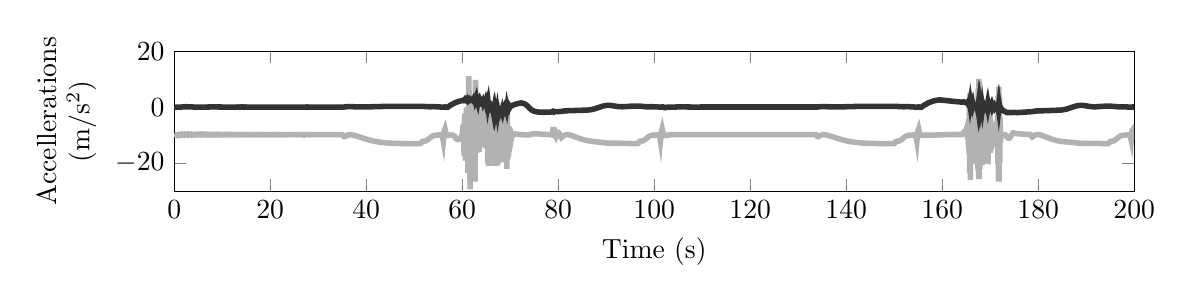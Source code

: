% This file was created by matlab2tikz.
%
%The latest updates can be retrieved from
%  http://www.mathworks.com/matlabcentral/fileexchange/22022-matlab2tikz-matlab2tikz
%where you can also make suggestions and rate matlab2tikz.
%

\definecolor{mycolor5}{rgb}{0.2,0.2,0.2}%
\definecolor{mycolor6}{rgb}{0.7,0.7,0.7}%


\begin{tikzpicture}

\begin{axis}[%
width=4.8in,
height=0.70in,
at={(0in,0in)},
scale only axis,
xmin=0,
xmax=200,
ymin=-30,
ymax=20,
ylabel={Accellerations  \\ (m/s$^2$)},
xlabel={Time  (s)},
ylabel style={align=center},
axis background/.style={fill=white}
]
\addplot [color=mycolor6,solid,line width=2.0pt,forget plot]
  table[row sep=crcr]{%
0	-9.775\\
0.128	-9.822\\
0.31	-9.865\\
0.499	-9.879\\
0.532	-9.876\\
0.733	-10.148\\
0.92	-10.061\\
1.112	-9.682\\
1.3	-9.721\\
1.475	-9.895\\
1.669	-9.576\\
1.869	-9.724\\
2.063	-9.91\\
2.262	-9.624\\
2.46	-9.845\\
2.657	-9.901\\
2.856	-9.647\\
3.056	-9.917\\
3.253	-9.841\\
3.45	-9.662\\
3.65	-9.944\\
3.85	-9.761\\
4.044	-9.694\\
4.24	-9.94\\
4.438	-9.706\\
4.638	-9.739\\
4.837	-9.919\\
5.038	-9.658\\
5.236	-9.8\\
5.435	-9.882\\
5.635	-9.647\\
5.834	-9.863\\
6.03	-9.84\\
6.225	-9.664\\
6.422	-9.901\\
6.619	-9.803\\
6.819	-9.697\\
7.019	-9.93\\
7.218	-9.752\\
7.419	-9.754\\
7.616	-9.932\\
7.817	-9.716\\
8.016	-9.809\\
8.216	-9.906\\
8.417	-9.697\\
8.616	-9.861\\
8.81	-9.869\\
9.009	-9.695\\
9.207	-9.888\\
9.407	-9.817\\
9.606	-9.713\\
9.806	-9.909\\
10	-9.77\\
10.197	-9.741\\
10.396	-9.908\\
10.597	-9.731\\
10.798	-9.789\\
10.996	-9.889\\
11.194	-9.708\\
11.392	-9.827\\
11.591	-9.863\\
11.791	-9.704\\
11.99	-9.867\\
12.191	-9.82\\
12.385	-9.721\\
12.586	-9.889\\
12.781	-9.789\\
12.981	-9.749\\
13.181	-9.895\\
13.379	-9.756\\
13.578	-9.785\\
13.775	-9.889\\
13.977	-9.734\\
14.175	-9.822\\
14.377	-9.862\\
14.575	-9.727\\
14.775	-9.853\\
14.969	-9.835\\
15.125	-9.73\\
15.327	-9.847\\
15.527	-9.834\\
15.726	-9.734\\
15.926	-9.87\\
16.125	-9.8\\
16.327	-9.754\\
16.526	-9.879\\
16.725	-9.765\\
16.922	-9.78\\
17.122	-9.874\\
17.323	-9.746\\
17.523	-9.815\\
17.721	-9.855\\
17.916	-9.74\\
18.112	-9.838\\
18.31	-9.835\\
18.51	-9.743\\
18.703	-9.853\\
18.9	-9.81\\
19.1	-9.755\\
19.3	-9.865\\
19.5	-9.785\\
19.7	-9.777\\
19.9	-9.866\\
20.1	-9.763\\
20.3	-9.802\\
20.494	-9.855\\
20.688	-9.754\\
20.888	-9.822\\
21.088	-9.84\\
21.289	-9.75\\
21.489	-9.847\\
21.685	-9.817\\
21.884	-9.759\\
22.087	-9.857\\
22.281	-9.795\\
22.482	-9.775\\
22.675	-9.858\\
22.878	-9.776\\
23.075	-9.797\\
23.274	-9.85\\
23.469	-9.764\\
23.666	-9.812\\
23.862	-9.84\\
24.063	-9.761\\
24.263	-9.83\\
24.463	-9.822\\
24.663	-9.763\\
24.863	-9.845\\
25.063	-9.801\\
25.263	-9.776\\
25.463	-9.851\\
25.658	-9.786\\
25.85	-9.787\\
26.05	-9.848\\
26.247	-9.776\\
26.449	-9.808\\
26.647	-9.737\\
26.846	-9.756\\
27.04	-9.969\\
27.237	-9.855\\
27.436	-9.738\\
27.634	-9.826\\
27.834	-9.808\\
28.032	-9.766\\
28.231	-9.834\\
28.431	-9.791\\
28.629	-9.785\\
28.829	-9.842\\
29.026	-9.782\\
29.225	-9.801\\
29.426	-9.835\\
29.626	-9.775\\
29.825	-9.816\\
30.027	-9.824\\
30.221	-9.775\\
30.419	-9.828\\
30.617	-9.812\\
30.816	-9.779\\
31.017	-9.835\\
31.213	-9.798\\
31.412	-9.787\\
31.614	-9.835\\
31.812	-9.785\\
32.01	-9.8\\
32.202	-9.832\\
32.404	-9.782\\
32.603	-9.81\\
32.803	-9.825\\
33	-9.779\\
33.194	-9.819\\
33.394	-9.816\\
33.595	-9.779\\
33.795	-9.828\\
33.995	-9.799\\
34.191	-9.784\\
34.391	-9.829\\
34.588	-9.791\\
34.788	-9.786\\
34.984	-9.815\\
35.179	-9.994\\
35.378	-10.502\\
35.578	-10.529\\
35.771	-10.237\\
35.959	-10.092\\
36.153	-9.928\\
36.368	-9.928\\
36.569	-9.88\\
36.77	-9.827\\
36.969	-9.848\\
37.169	-9.947\\
37.369	-9.995\\
37.569	-10.078\\
37.77	-10.206\\
37.968	-10.273\\
38.166	-10.388\\
38.367	-10.518\\
38.566	-10.598\\
38.766	-10.729\\
38.959	-10.841\\
39.16	-10.935\\
39.36	-11.062\\
39.559	-11.169\\
39.756	-11.267\\
39.957	-11.385\\
40.156	-11.482\\
40.357	-11.577\\
40.557	-11.684\\
40.756	-11.769\\
40.956	-11.859\\
41.156	-11.949\\
41.357	-12.024\\
41.557	-12.107\\
41.756	-12.177\\
41.957	-12.246\\
42.157	-12.309\\
42.352	-12.368\\
42.55	-12.42\\
42.743	-12.475\\
42.941	-12.52\\
43.134	-12.566\\
43.331	-12.607\\
43.533	-12.645\\
43.728	-12.678\\
43.925	-12.712\\
44.121	-12.74\\
44.319	-12.767\\
44.519	-12.789\\
44.72	-12.814\\
44.919	-12.833\\
45.121	-12.853\\
45.32	-12.869\\
45.518	-12.885\\
45.719	-12.9\\
45.919	-12.912\\
46.116	-12.924\\
46.31	-12.935\\
46.509	-12.947\\
46.703	-12.954\\
46.9	-12.963\\
47.1	-12.971\\
47.3	-12.977\\
47.5	-12.985\\
47.7	-12.989\\
47.9	-12.998\\
48.099	-13.0\\
48.294	-13.006\\
48.493	-13.009\\
48.692	-13.015\\
48.885	-13.015\\
49.084	-13.022\\
49.282	-13.025\\
49.481	-13.026\\
49.68	-13.029\\
49.879	-13.032\\
50.078	-13.031\\
50.277	-13.034\\
50.47	-13.036\\
50.669	-13.038\\
50.866	-13.04\\
51.065	-13.041\\
51.266	-13.041\\
51.467	-12.822\\
51.665	-12.29\\
51.863	-12.145\\
52.063	-12.165\\
52.262	-12.096\\
52.463	-11.962\\
52.663	-11.788\\
52.863	-11.564\\
53.063	-11.288\\
53.273	-10.979\\
53.473	-10.699\\
53.673	-10.465\\
53.872	-10.284\\
54.069	-10.153\\
54.268	-10.065\\
54.466	-10.011\\
54.663	-9.977\\
54.862	-9.955\\
55.063	-9.942\\
55.262	-9.931\\
55.46	-9.921\\
55.66	-9.915\\
55.859	-10.036\\
56.06	-12.019\\
56.245	-8.558\\
56.413	-7.802\\
56.612	-9.442\\
56.782	-10.108\\
56.953	-10.03\\
57.16	-9.939\\
57.344	-9.99\\
57.532	-9.984\\
57.753	-9.944\\
57.953	-9.939\\
58.154	-10.142\\
58.354	-10.324\\
58.553	-10.762\\
58.753	-11.224\\
58.953	-11.489\\
59.154	-11.585\\
59.353	-11.51\\
59.554	-11.158\\
59.754	-10.688\\
59.953	-10.085\\
60.081	-9.1\\
60.191	-6.004\\
60.3	-10.293\\
60.395	-17.292\\
60.494	-3.036\\
60.595	-2.924\\
60.685	-19.083\\
60.785	-6.996\\
60.881	-0.083\\
60.985	-5.956\\
61.087	-8.067\\
61.178	-23.446\\
61.267	-11.868\\
61.36	11.049\\
61.457	1.067\\
61.556	-17.446\\
61.652	-29.344\\
61.751	-20.166\\
61.864	-12.181\\
61.991	-17.876\\
62.112	-20.071\\
62.216	-5.713\\
62.313	4.503\\
62.404	-20.264\\
62.496	-5.914\\
62.592	-2.949\\
62.679	-26.591\\
62.767	9.77\\
62.858	-6.881\\
62.941	-15.078\\
63.016	-3.984\\
63.093	-8.416\\
63.169	-16.213\\
63.243	2.758\\
63.319	-16.028\\
63.394	-8.811\\
63.469	-2.794\\
63.547	-15.958\\
63.624	-6.252\\
63.7	-3.561\\
63.779	-14.295\\
63.857	-2.375\\
63.94	-7.163\\
64.024	-10.441\\
64.109	-8.132\\
64.194	-3.188\\
64.276	-13.979\\
64.356	-0.616\\
64.437	-14.073\\
64.514	-5.361\\
64.589	-9.858\\
64.663	-9.126\\
64.736	-6.036\\
64.807	-11.826\\
64.881	-4.415\\
64.952	-14.725\\
65.024	-6.217\\
65.096	-9.585\\
65.167	-13.821\\
65.234	-1.669\\
65.302	-19.951\\
65.37	0.572\\
65.437	-21.002\\
65.504	-2.844\\
65.575	-15.854\\
65.647	-9.688\\
65.718	-8.38\\
65.789	-16.02\\
65.863	-5.509\\
65.942	-15.421\\
66.02	-8.77\\
66.101	-10.832\\
66.182	-9.159\\
66.258	-13.876\\
66.333	-3.953\\
66.403	-18.343\\
66.474	-0.798\\
66.545	-20.591\\
66.614	0.789\\
66.685	-20.943\\
66.753	-0.085\\
66.821	-18.124\\
66.89	-2.885\\
66.958	-15.149\\
67.03	-6.784\\
67.1	-9.42\\
67.171	-14.908\\
67.238	-1.208\\
67.306	-20.868\\
67.374	1.713\\
67.442	-20.283\\
67.513	-2.672\\
67.584	-12.246\\
67.655	-11.772\\
67.727	-4.668\\
67.801	-15.743\\
67.878	-6.273\\
67.954	-10.425\\
68.034	-11.355\\
68.118	-9.87\\
68.199	-5.951\\
68.277	-16.886\\
68.352	-0.762\\
68.428	-19.737\\
68.504	-0.788\\
68.58	-16.828\\
68.655	-5.456\\
68.728	-12.317\\
68.802	-10.572\\
68.875	-6.656\\
68.949	-14.98\\
69.024	-5.998\\
69.098	-9.54\\
69.17	-16.029\\
69.241	-0.208\\
69.311	-22.005\\
69.382	-0.131\\
69.452	-17.293\\
69.524	-10.295\\
69.596	-6.78\\
69.67	-17.508\\
69.745	-6.89\\
69.819	-11.898\\
69.895	-14.497\\
69.975	-7.618\\
70.051	-12.963\\
70.138	-12.218\\
70.229	-10.428\\
70.325	-10.154\\
70.431	-10.23\\
70.545	-10.003\\
70.669	-9.913\\
70.808	-9.538\\
70.957	-9.474\\
71.115	-9.563\\
71.277	-9.605\\
71.445	-9.629\\
71.612	-9.701\\
71.772	-9.71\\
71.933	-9.693\\
72.093	-9.743\\
72.252	-9.773\\
72.41	-9.786\\
72.562	-9.841\\
72.714	-9.868\\
72.872	-9.866\\
73.027	-9.883\\
73.178	-9.893\\
73.333	-9.873\\
73.49	-9.857\\
73.648	-9.854\\
73.802	-9.879\\
73.955	-9.86\\
74.107	-9.802\\
74.262	-9.72\\
74.417	-9.639\\
74.573	-9.575\\
74.727	-9.535\\
74.88	-9.505\\
75.04	-9.495\\
75.195	-9.491\\
75.35	-9.495\\
75.502	-9.506\\
75.657	-9.526\\
75.818	-9.541\\
75.977	-9.562\\
76.136	-9.586\\
76.295	-9.608\\
76.458	-9.63\\
76.621	-9.649\\
76.789	-9.669\\
76.95	-9.686\\
77.12	-9.702\\
77.287	-9.717\\
77.456	-9.729\\
77.628	-9.74\\
77.798	-9.75\\
77.968	-9.761\\
78.14	-9.767\\
78.312	-9.772\\
78.493	-9.782\\
78.67	-9.785\\
78.835	-9.787\\
78.943	-7.14\\
79.106	-9.845\\
79.296	-9.766\\
79.49	-10.406\\
79.678	-9.384\\
79.878	-9.998\\
80.079	-10.157\\
80.28	-9.614\\
80.48	-10.108\\
80.679	-10.812\\
80.874	-10.534\\
81.053	-10.295\\
81.231	-10.104\\
81.409	-9.964\\
81.603	-9.883\\
81.804	-9.801\\
82.004	-9.798\\
82.203	-9.842\\
82.417	-9.953\\
82.619	-10.029\\
82.819	-10.135\\
83.016	-10.268\\
83.216	-10.373\\
83.416	-10.515\\
83.615	-10.646\\
83.813	-10.758\\
84.01	-10.9\\
84.209	-11.023\\
84.41	-11.134\\
84.61	-11.266\\
84.81	-11.365\\
85.011	-11.479\\
85.209	-11.581\\
85.41	-11.668\\
85.609	-11.761\\
85.81	-11.836\\
86.01	-11.912\\
86.209	-11.975\\
86.407	-12.025\\
86.607	-12.081\\
86.806	-12.125\\
87	-12.169\\
87.2	-12.21\\
87.394	-12.253\\
87.595	-12.297\\
87.793	-12.338\\
87.988	-12.378\\
88.187	-12.414\\
88.384	-12.452\\
88.585	-12.499\\
88.784	-12.534\\
88.984	-12.577\\
89.179	-12.614\\
89.379	-12.654\\
89.579	-12.687\\
89.779	-12.726\\
89.979	-12.756\\
90.179	-12.789\\
90.379	-12.811\\
90.578	-12.833\\
90.778	-12.855\\
90.972	-12.865\\
91.169	-12.876\\
91.37	-12.875\\
91.569	-12.88\\
91.771	-12.876\\
91.965	-12.872\\
92.163	-12.87\\
92.359	-12.867\\
92.559	-12.87\\
92.76	-12.865\\
92.96	-12.873\\
93.159	-12.873\\
93.353	-12.882\\
93.554	-12.889\\
93.753	-12.902\\
93.953	-12.906\\
94.154	-12.922\\
94.354	-12.929\\
94.547	-12.943\\
94.747	-12.95\\
94.947	-12.965\\
95.148	-12.969\\
95.348	-12.981\\
95.544	-12.989\\
95.74	-12.995\\
95.938	-12.998\\
96.14	-13.002\\
96.337	-13.005\\
96.539	-13.003\\
96.738	-12.779\\
96.937	-12.249\\
97.138	-12.109\\
97.338	-12.121\\
97.538	-12.052\\
97.739	-11.915\\
97.939	-11.744\\
98.139	-11.519\\
98.34	-11.247\\
98.537	-10.96\\
98.735	-10.684\\
98.935	-10.451\\
99.135	-10.273\\
99.331	-10.147\\
99.521	-10.057\\
99.718	-10.002\\
99.919	-9.972\\
100.114	-9.953\\
100.31	-9.94\\
100.509	-9.926\\
100.708	-9.921\\
100.9	-9.915\\
101.1	-9.946\\
101.298	-12.115\\
101.483	-8.931\\
101.656	-7.763\\
101.853	-9.321\\
102.024	-10.102\\
102.195	-10.024\\
102.403	-10.071\\
102.591	-10.113\\
102.782	-10.023\\
103.004	-9.931\\
103.21	-9.875\\
103.41	-9.844\\
103.609	-9.838\\
103.803	-9.832\\
104	-9.835\\
104.195	-9.824\\
104.393	-9.821\\
104.588	-9.827\\
104.784	-9.825\\
104.981	-9.825\\
105.182	-9.824\\
105.381	-9.822\\
105.582	-9.819\\
105.776	-9.827\\
105.975	-9.816\\
106.17	-9.817\\
106.367	-9.817\\
106.566	-9.813\\
106.766	-9.813\\
106.966	-9.812\\
107.166	-9.807\\
107.363	-9.808\\
107.563	-9.807\\
107.762	-9.805\\
107.964	-9.808\\
108.162	-9.805\\
108.363	-9.802\\
108.556	-9.807\\
108.756	-9.803\\
108.954	-9.806\\
109.154	-9.806\\
109.353	-9.802\\
109.553	-9.809\\
109.753	-9.805\\
109.95	-9.804\\
110.15	-9.811\\
110.35	-9.806\\
110.55	-9.811\\
110.745	-9.813\\
110.945	-9.806\\
111.144	-9.807\\
111.344	-9.813\\
111.539	-9.81\\
111.735	-9.81\\
111.935	-9.808\\
112.135	-9.808\\
112.335	-9.806\\
112.534	-9.808\\
112.735	-9.805\\
112.935	-9.807\\
113.134	-9.809\\
113.335	-9.802\\
113.534	-9.809\\
113.735	-9.803\\
113.932	-9.801\\
114.131	-9.809\\
114.332	-9.802\\
114.533	-9.807\\
114.731	-9.808\\
114.931	-9.803\\
115.133	-9.804\\
115.331	-9.805\\
115.531	-9.808\\
115.731	-9.806\\
115.928	-9.804\\
116.124	-9.802\\
116.321	-9.807\\
116.516	-9.804\\
116.712	-9.803\\
116.91	-9.809\\
117.106	-9.807\\
117.306	-9.806\\
117.506	-9.807\\
117.707	-9.807\\
117.907	-9.805\\
118.107	-9.81\\
118.302	-9.808\\
118.5	-9.807\\
118.697	-9.805\\
118.899	-9.806\\
119.097	-9.808\\
119.298	-9.806\\
119.497	-9.806\\
119.697	-9.804\\
119.9	-9.805\\
120.097	-9.803\\
120.299	-9.81\\
120.497	-9.806\\
120.697	-9.806\\
120.895	-9.808\\
121.093	-9.806\\
121.291	-9.804\\
121.49	-9.806\\
121.687	-9.808\\
121.883	-9.808\\
122.081	-9.809\\
122.282	-9.802\\
122.483	-9.808\\
122.683	-9.804\\
122.878	-9.802\\
123.079	-9.811\\
123.278	-9.803\\
123.478	-9.808\\
123.68	-9.806\\
123.879	-9.805\\
124.08	-9.805\\
124.273	-9.81\\
124.474	-9.804\\
124.673	-9.808\\
124.872	-9.808\\
125.07	-9.804\\
125.27	-9.808\\
125.469	-9.807\\
125.663	-9.807\\
125.863	-9.806\\
126.064	-9.808\\
126.263	-9.804\\
126.462	-9.807\\
126.663	-9.805\\
126.86	-9.805\\
127.059	-9.807\\
127.26	-9.806\\
127.46	-9.806\\
127.659	-9.81\\
127.86	-9.802\\
128.059	-9.808\\
128.257	-9.808\\
128.457	-9.803\\
128.656	-9.81\\
128.857	-9.803\\
129.057	-9.807\\
129.256	-9.808\\
129.456	-9.804\\
129.656	-9.807\\
129.856	-9.805\\
130.057	-9.807\\
130.252	-9.809\\
130.45	-9.807\\
130.647	-9.802\\
130.849	-9.808\\
131.047	-9.806\\
131.248	-9.804\\
131.447	-9.809\\
131.647	-9.803\\
131.846	-9.808\\
132.044	-9.808\\
132.244	-9.802\\
132.444	-9.806\\
132.644	-9.803\\
132.837	-9.804\\
133.038	-9.799\\
133.235	-9.8\\
133.435	-9.796\\
133.634	-9.787\\
133.835	-9.987\\
134.034	-10.483\\
134.235	-10.526\\
134.427	-10.272\\
134.615	-10.096\\
134.81	-9.983\\
135.021	-9.887\\
135.222	-9.826\\
135.421	-9.838\\
135.615	-9.87\\
135.813	-9.924\\
136.01	-9.991\\
136.21	-10.071\\
136.41	-10.169\\
136.606	-10.266\\
136.803	-10.367\\
136.997	-10.475\\
137.197	-10.58\\
137.399	-10.695\\
137.597	-10.802\\
137.797	-10.913\\
137.998	-11.025\\
138.198	-11.134\\
138.397	-11.243\\
138.598	-11.345\\
138.799	-11.452\\
138.997	-11.547\\
139.197	-11.648\\
139.396	-11.739\\
139.598	-11.829\\
139.798	-11.914\\
139.997	-11.993\\
140.199	-12.073\\
140.392	-12.145\\
140.591	-12.213\\
140.792	-12.278\\
140.992	-12.338\\
141.192	-12.393\\
141.389	-12.446\\
141.588	-12.495\\
141.788	-12.538\\
141.988	-12.583\\
142.19	-12.619\\
142.388	-12.657\\
142.588	-12.685\\
142.788	-12.717\\
142.988	-12.745\\
143.184	-12.769\\
143.384	-12.791\\
143.578	-12.809\\
143.781	-12.832\\
143.978	-12.846\\
144.173	-12.864\\
144.372	-12.875\\
144.572	-12.895\\
144.773	-12.902\\
144.972	-12.917\\
145.174	-12.924\\
145.373	-12.936\\
145.572	-12.944\\
145.769	-12.95\\
145.969	-12.959\\
146.166	-12.967\\
146.366	-12.97\\
146.563	-12.975\\
146.76	-12.979\\
146.954	-12.984\\
147.153	-12.991\\
147.353	-12.996\\
147.55	-12.999\\
147.75	-13.001\\
147.945	-13.003\\
148.143	-13.009\\
148.344	-13.009\\
148.538	-13.014\\
148.738	-13.014\\
148.939	-13.018\\
149.137	-13.016\\
149.333	-13.019\\
149.532	-13.02\\
149.731	-13.025\\
149.933	-13.023\\
150.126	-12.827\\
150.326	-12.293\\
150.525	-12.131\\
150.725	-12.148\\
150.925	-12.086\\
151.126	-11.952\\
151.326	-11.784\\
151.526	-11.56\\
151.726	-11.29\\
151.936	-10.98\\
152.132	-10.706\\
152.332	-10.475\\
152.532	-10.288\\
152.732	-10.159\\
152.931	-10.069\\
153.132	-10.01\\
153.329	-9.978\\
153.529	-9.955\\
153.727	-9.939\\
153.921	-9.928\\
154.119	-9.921\\
154.319	-9.916\\
154.52	-9.997\\
154.72	-12.055\\
154.905	-8.651\\
155.075	-7.787\\
155.274	-9.411\\
155.442	-10.101\\
155.614	-10.035\\
155.816	-9.937\\
155.999	-9.986\\
156.188	-9.985\\
156.41	-9.948\\
156.613	-9.94\\
156.814	-9.936\\
157.012	-9.96\\
157.212	-9.99\\
157.406	-9.989\\
157.606	-9.988\\
157.806	-9.986\\
158.006	-9.978\\
158.206	-9.973\\
158.403	-9.961\\
158.603	-9.949\\
158.807	-9.938\\
159.007	-9.912\\
159.207	-9.91\\
159.413	-9.893\\
159.612	-9.9\\
159.814	-9.914\\
160.012	-9.88\\
160.213	-9.848\\
160.413	-9.822\\
160.61	-9.803\\
160.809	-9.785\\
161.01	-9.775\\
161.206	-9.77\\
161.392	-9.766\\
161.566	-9.755\\
161.737	-9.761\\
161.91	-9.76\\
162.08	-9.748\\
162.25	-9.755\\
162.415	-9.759\\
162.584	-9.751\\
162.75	-9.762\\
162.911	-9.758\\
163.077	-9.757\\
163.242	-9.76\\
163.4	-9.759\\
163.56	-9.758\\
163.718	-9.763\\
163.879	-9.771\\
164.037	-9.76\\
164.195	-9.442\\
164.346	-9.375\\
164.503	-8.968\\
164.655	-8.628\\
164.808	-8.486\\
164.96	-8.458\\
165.066	-7.795\\
165.153	-10.514\\
165.232	-6.394\\
165.308	-11.671\\
165.381	-6.77\\
165.451	-13.622\\
165.521	-4.278\\
165.591	-16.778\\
165.658	0.923\\
165.726	-23.567\\
165.792	5.209\\
165.859	-25.947\\
165.927	3.164\\
165.996	-20.105\\
166.066	-4.861\\
166.137	-12.34\\
166.203	-13.111\\
166.267	-3.589\\
166.333	-20.231\\
166.399	-0.703\\
166.465	-20.292\\
166.534	-5.495\\
166.603	-14.049\\
166.674	-12.297\\
166.745	-9.094\\
166.818	-14.765\\
166.894	-9.754\\
166.97	-12.152\\
167.05	-11.11\\
167.134	-12.248\\
167.212	-5.773\\
167.286	-17.559\\
167.357	1.011\\
167.428	-22.149\\
167.497	6.634\\
167.566	-25.43\\
167.634	10.129\\
167.701	-25.685\\
167.768	9.058\\
167.836	-22.128\\
167.904	4.045\\
167.975	-15.94\\
168.045	-4.103\\
168.113	-6.599\\
168.182	-14.474\\
168.248	1.328\\
168.315	-20.728\\
168.382	2.853\\
168.449	-19.798\\
168.515	-1.681\\
168.587	-13.247\\
168.657	-10.141\\
168.729	-6.687\\
168.801	-15.158\\
168.877	-5.247\\
168.955	-13.153\\
169.034	-8.823\\
169.116	-11.284\\
169.194	-6.895\\
169.269	-16.224\\
169.341	-1.297\\
169.409	-20.099\\
169.478	0.502\\
169.547	-20.354\\
169.614	-1.764\\
169.681	-15.332\\
169.748	-7.948\\
169.813	-7.358\\
169.879	-16.381\\
169.946	-3.032\\
170.015	-16.226\\
170.085	-4.695\\
170.154	-15.303\\
170.222	-5.14\\
170.289	-14.106\\
170.355	-7.448\\
170.421	-11.017\\
170.488	-9.748\\
170.557	-10.287\\
170.629	-9.728\\
170.7	-9.357\\
170.773	-12.134\\
170.847	-6.426\\
170.922	-13.958\\
171.003	-6.501\\
171.086	-11.331\\
171.165	-10.154\\
171.243	-9.522\\
171.314	-11.268\\
171.385	-7.473\\
171.454	-14.416\\
171.523	-2.825\\
171.591	-20.219\\
171.658	4.107\\
171.725	-26.447\\
171.793	7.329\\
171.859	-26.607\\
171.927	4.125\\
171.996	-19.881\\
172.062	-3.803\\
172.144	-12.478\\
172.235	-9.868\\
172.342	-9.767\\
172.462	-10.07\\
172.602	-10.002\\
172.752	-9.92\\
172.907	-9.851\\
173.056	-9.841\\
173.2	-10.106\\
173.348	-10.194\\
173.5	-10.613\\
173.65	-10.933\\
173.803	-11.083\\
173.957	-11.067\\
174.117	-10.825\\
174.281	-10.384\\
174.437	-9.887\\
174.592	-9.66\\
174.746	-9.181\\
174.904	-9.16\\
175.068	-9.271\\
175.229	-9.322\\
175.388	-9.388\\
175.548	-9.445\\
175.714	-9.449\\
175.891	-9.462\\
176.059	-9.523\\
176.23	-9.564\\
176.396	-9.57\\
176.563	-9.604\\
176.732	-9.621\\
176.906	-9.622\\
177.076	-9.652\\
177.25	-9.673\\
177.421	-9.665\\
177.593	-9.683\\
177.775	-9.676\\
177.965	-9.709\\
178.163	-9.71\\
178.364	-9.732\\
178.563	-10.25\\
178.763	-10.636\\
178.95	-10.439\\
179.125	-10.192\\
179.294	-10.035\\
179.473	-9.9\\
179.666	-9.803\\
179.866	-9.764\\
180.066	-9.779\\
180.266	-9.84\\
180.477	-9.933\\
180.683	-10.032\\
180.882	-10.162\\
181.082	-10.284\\
181.281	-10.419\\
181.483	-10.552\\
181.681	-10.688\\
181.882	-10.829\\
182.081	-10.957\\
182.281	-11.094\\
182.483	-11.219\\
182.682	-11.344\\
182.883	-11.457\\
183.082	-11.568\\
183.281	-11.675\\
183.481	-11.766\\
183.679	-11.856\\
183.878	-11.942\\
184.079	-12.011\\
184.278	-12.083\\
184.476	-12.142\\
184.676	-12.188\\
184.875	-12.236\\
185.076	-12.268\\
185.276	-12.305\\
185.475	-12.337\\
185.673	-12.367\\
185.874	-12.402\\
186.072	-12.433\\
186.272	-12.463\\
186.472	-12.498\\
186.672	-12.526\\
186.873	-12.565\\
187.068	-12.598\\
187.265	-12.632\\
187.462	-12.665\\
187.66	-12.698\\
187.857	-12.73\\
188.052	-12.763\\
188.25	-12.796\\
188.446	-12.827\\
188.645	-12.858\\
188.838	-12.875\\
189.038	-12.898\\
189.238	-12.908\\
189.432	-12.921\\
189.633	-12.93\\
189.831	-12.933\\
190.029	-12.93\\
190.228	-12.926\\
190.429	-12.923\\
190.623	-12.921\\
190.824	-12.911\\
191.023	-12.911\\
191.222	-12.91\\
191.417	-12.91\\
191.612	-12.915\\
191.813	-12.915\\
192.013	-12.927\\
192.209	-12.935\\
192.409	-12.938\\
192.61	-12.956\\
192.809	-12.961\\
193.003	-12.976\\
193.198	-12.988\\
193.398	-12.992\\
193.598	-13.006\\
193.796	-13.012\\
193.997	-13.017\\
194.195	-13.027\\
194.393	-13.029\\
194.595	-13.034\\
194.794	-12.734\\
194.995	-12.233\\
195.194	-12.142\\
195.394	-12.146\\
195.594	-12.066\\
195.795	-11.921\\
195.995	-11.742\\
196.195	-11.505\\
196.396	-11.225\\
196.592	-10.938\\
196.791	-10.657\\
196.987	-10.432\\
197.183	-10.26\\
197.381	-10.131\\
197.581	-10.052\\
197.778	-9.997\\
197.974	-9.965\\
198.175	-9.942\\
198.376	-9.933\\
198.575	-9.92\\
198.772	-9.917\\
198.973	-9.913\\
199.172	-10.247\\
199.372	-11.814\\
199.555	-8.338\\
199.728	-7.959\\
199.926	-9.575\\
200.095	-10.153\\
200.268	-10.154\\
200.475	-9.962\\
200.659	-9.998\\
200.854	-10.017\\
201.081	-9.936\\
201.3	-9.867\\
201.5	-9.855\\
201.7	-9.838\\
201.893	-9.84\\
202.093	-9.834\\
202.288	-9.819\\
202.487	-9.824\\
202.685	-9.83\\
202.885	-9.82\\
203.084	-9.828\\
203.285	-9.822\\
203.485	-9.822\\
203.684	-9.823\\
203.884	-9.821\\
204.085	-9.817\\
204.284	-9.816\\
204.485	-9.818\\
204.686	-9.811\\
204.886	-9.819\\
205.082	-9.811\\
205.278	-9.81\\
205.475	-9.811\\
205.675	-9.803\\
205.875	-9.809\\
206.077	-9.806\\
206.276	-9.804\\
206.475	-9.805\\
206.673	-9.803\\
206.872	-9.805\\
207.073	-9.806\\
207.273	-9.806\\
207.474	-9.804\\
207.672	-9.809\\
207.873	-9.807\\
208.072	-9.804\\
208.272	-9.815\\
208.465	-9.807\\
208.665	-9.811\\
208.86	-9.814\\
209.059	-9.805\\
209.257	-9.806\\
209.458	-9.811\\
209.656	-9.805\\
209.857	-9.812\\
210.057	-9.806\\
210.256	-9.806\\
210.456	-9.811\\
210.657	-9.806\\
210.856	-9.809\\
211.057	-9.806\\
211.257	-9.809\\
211.456	-9.805\\
211.657	-9.809\\
211.856	-9.804\\
212.056	-9.806\\
212.253	-9.808\\
212.453	-9.805\\
212.653	-9.807\\
212.854	-9.806\\
213.053	-9.803\\
213.253	-9.812\\
213.453	-9.804\\
213.654	-9.809\\
213.85	-9.813\\
214.05	-9.803\\
214.25	-9.809\\
214.45	-9.806\\
214.65	-9.805\\
214.846	-9.806\\
215.044	-9.809\\
215.238	-9.805\\
215.438	-9.809\\
215.639	-9.806\\
215.838	-9.809\\
216.039	-9.805\\
216.238	-9.808\\
216.438	-9.803\\
216.637	-9.807\\
216.837	-9.808\\
217.032	-9.809\\
217.231	-9.806\\
217.431	-9.808\\
217.632	-9.806\\
217.833	-9.808\\
218.032	-9.806\\
218.233	-9.808\\
218.432	-9.809\\
218.629	-9.807\\
218.828	-9.805\\
219.029	-9.809\\
219.229	-9.804\\
219.428	-9.811\\
219.63	-9.8\\
219.825	-9.805\\
};\label{line:v}
\addplot [color=mycolor5,solid,line width=2.0pt,forget plot]
  table[row sep=crcr]{%
0	0.042\\
0.128	-0.016\\
0.31	-0.047\\
0.499	-0.015\\
0.532	-0.003\\
0.733	-0.005\\
0.92	-0.012\\
1.112	-0.017\\
1.3	-0.01\\
1.475	0.041\\
1.669	0.083\\
1.869	0.116\\
2.063	0.142\\
2.262	0.145\\
2.46	0.157\\
2.657	0.163\\
2.856	0.148\\
3.056	0.145\\
3.253	0.132\\
3.45	0.107\\
3.65	0.098\\
3.85	0.077\\
4.044	0.054\\
4.24	0.048\\
4.438	0.029\\
4.638	0.015\\
4.837	0.015\\
5.038	0.002\\
5.236	0.003\\
5.435	0.008\\
5.635	0.003\\
5.834	0.014\\
6.03	0.022\\
6.225	0.023\\
6.422	0.038\\
6.619	0.046\\
6.819	0.05\\
7.019	0.065\\
7.218	0.069\\
7.419	0.072\\
7.616	0.084\\
7.817	0.081\\
8.016	0.084\\
8.216	0.09\\
8.417	0.081\\
8.616	0.083\\
8.81	0.083\\
9.009	0.073\\
9.207	0.075\\
9.407	0.07\\
9.606	0.061\\
9.806	0.063\\
10	0.057\\
10.197	0.05\\
10.396	0.053\\
10.597	0.047\\
10.798	0.045\\
10.996	0.049\\
11.194	0.043\\
11.392	0.046\\
11.591	0.05\\
11.791	0.045\\
11.99	0.051\\
12.191	0.053\\
12.385	0.05\\
12.586	0.058\\
12.781	0.058\\
12.981	0.056\\
13.181	0.063\\
13.379	0.06\\
13.578	0.06\\
13.775	0.065\\
13.977	0.061\\
14.175	0.062\\
14.377	0.065\\
14.575	0.059\\
14.775	0.062\\
14.969	0.062\\
15.125	0.057\\
15.327	0.059\\
15.527	0.059\\
15.726	0.054\\
15.926	0.058\\
16.125	0.056\\
16.327	0.053\\
16.526	0.057\\
16.725	0.054\\
16.922	0.053\\
17.122	0.057\\
17.323	0.053\\
17.523	0.054\\
17.721	0.057\\
17.916	0.053\\
18.112	0.056\\
18.31	0.058\\
18.51	0.054\\
18.703	0.058\\
18.9	0.058\\
19.1	0.055\\
19.3	0.06\\
19.5	0.058\\
19.7	0.056\\
19.9	0.06\\
20.1	0.057\\
20.3	0.057\\
20.494	0.06\\
20.688	0.056\\
20.888	0.057\\
21.088	0.058\\
21.289	0.055\\
21.489	0.057\\
21.685	0.057\\
21.884	0.055\\
22.087	0.058\\
22.281	0.056\\
22.482	0.055\\
22.675	0.058\\
22.878	0.055\\
23.075	0.055\\
23.274	0.058\\
23.469	0.055\\
23.666	0.056\\
23.862	0.058\\
24.063	0.055\\
24.263	0.057\\
24.463	0.057\\
24.663	0.055\\
24.863	0.058\\
25.063	0.057\\
25.263	0.056\\
25.463	0.058\\
25.658	0.056\\
25.85	0.056\\
26.05	0.058\\
26.247	0.056\\
26.449	0.056\\
26.647	0.057\\
26.846	0.055\\
27.04	0.05\\
27.237	0.051\\
27.436	0.06\\
27.634	0.067\\
27.834	0.061\\
28.032	0.053\\
28.231	0.055\\
28.431	0.057\\
28.629	0.057\\
28.829	0.058\\
29.026	0.055\\
29.225	0.055\\
29.426	0.058\\
29.626	0.056\\
29.825	0.057\\
30.027	0.057\\
30.221	0.055\\
30.419	0.057\\
30.617	0.057\\
30.816	0.055\\
31.017	0.057\\
31.213	0.057\\
31.412	0.056\\
31.614	0.058\\
31.812	0.057\\
32.01	0.056\\
32.202	0.058\\
32.404	0.056\\
32.603	0.056\\
32.803	0.057\\
33	0.055\\
33.194	0.057\\
33.394	0.057\\
33.595	0.055\\
33.795	0.057\\
33.995	0.057\\
34.191	0.055\\
34.391	0.056\\
34.588	0.055\\
34.788	0.055\\
34.984	0.056\\
35.179	0.056\\
35.378	0.062\\
35.578	0.089\\
35.771	0.141\\
35.959	0.188\\
36.153	0.204\\
36.368	0.186\\
36.569	0.174\\
36.77	0.179\\
36.969	0.179\\
37.169	0.173\\
37.369	0.158\\
37.569	0.146\\
37.77	0.142\\
37.968	0.136\\
38.166	0.128\\
38.367	0.121\\
38.566	0.113\\
38.766	0.108\\
38.959	0.106\\
39.16	0.102\\
39.36	0.101\\
39.559	0.1\\
39.756	0.101\\
39.957	0.105\\
40.156	0.109\\
40.357	0.115\\
40.557	0.121\\
40.756	0.129\\
40.956	0.138\\
41.156	0.147\\
41.357	0.158\\
41.557	0.168\\
41.756	0.179\\
41.957	0.189\\
42.157	0.199\\
42.352	0.209\\
42.55	0.219\\
42.743	0.227\\
42.941	0.236\\
43.134	0.242\\
43.331	0.249\\
43.533	0.255\\
43.728	0.261\\
43.925	0.265\\
44.121	0.269\\
44.319	0.272\\
44.519	0.275\\
44.72	0.277\\
44.919	0.279\\
45.121	0.28\\
45.32	0.281\\
45.518	0.282\\
45.719	0.283\\
45.919	0.284\\
46.116	0.284\\
46.31	0.285\\
46.509	0.286\\
46.703	0.287\\
46.9	0.288\\
47.1	0.288\\
47.3	0.29\\
47.5	0.29\\
47.7	0.292\\
47.9	0.292\\
48.099	0.293\\
48.294	0.294\\
48.493	0.295\\
48.692	0.295\\
48.885	0.296\\
49.084	0.296\\
49.282	0.297\\
49.481	0.297\\
49.68	0.297\\
49.879	0.297\\
50.078	0.298\\
50.277	0.297\\
50.47	0.297\\
50.669	0.297\\
50.866	0.296\\
51.065	0.296\\
51.266	0.296\\
51.467	0.294\\
51.665	0.293\\
51.863	0.281\\
52.063	0.253\\
52.262	0.228\\
52.463	0.212\\
52.663	0.197\\
52.863	0.175\\
53.063	0.156\\
53.273	0.149\\
53.473	0.155\\
53.673	0.164\\
53.872	0.171\\
54.069	0.173\\
54.268	0.169\\
54.466	0.161\\
54.663	0.148\\
54.862	0.131\\
55.063	0.109\\
55.262	0.086\\
55.46	0.063\\
55.66	0.038\\
55.859	0.015\\
56.06	0.017\\
56.245	0.031\\
56.413	0.113\\
56.612	0.048\\
56.782	-0.075\\
56.953	-0.064\\
57.16	0.181\\
57.344	0.466\\
57.532	0.689\\
57.753	0.877\\
57.953	1.05\\
58.154	1.254\\
58.354	1.448\\
58.553	1.608\\
58.753	1.742\\
58.953	1.865\\
59.154	1.985\\
59.353	2.094\\
59.554	2.189\\
59.754	2.27\\
59.953	2.345\\
60.081	2.341\\
60.191	2.356\\
60.3	2.484\\
60.395	2.624\\
60.494	2.375\\
60.595	2.419\\
60.685	2.735\\
60.785	2.544\\
60.881	2.393\\
60.985	2.509\\
61.087	2.557\\
61.178	2.897\\
61.267	2.705\\
61.36	2.247\\
61.457	2.368\\
61.556	2.657\\
61.652	2.867\\
61.751	2.699\\
61.864	2.529\\
61.991	2.588\\
62.112	2.593\\
62.216	2.31\\
62.313	2.164\\
62.404	2.591\\
62.496	2.275\\
62.592	2.235\\
62.679	2.643\\
62.767	1.905\\
62.858	2.221\\
62.941	2.758\\
63.016	1.981\\
63.093	1.87\\
63.169	2.179\\
63.243	1.715\\
63.319	2.442\\
63.394	2.402\\
63.469	2.082\\
63.547	2.4\\
63.624	1.977\\
63.7	1.839\\
63.779	2.274\\
63.857	1.969\\
63.94	1.998\\
64.024	2.05\\
64.109	1.967\\
64.194	1.88\\
64.276	2.142\\
64.356	1.62\\
64.437	1.984\\
64.514	1.769\\
64.589	1.854\\
64.663	1.869\\
64.736	1.673\\
64.807	1.911\\
64.881	1.455\\
64.952	1.941\\
65.024	1.479\\
65.096	1.672\\
65.167	1.789\\
65.234	1.301\\
65.302	1.794\\
65.37	0.741\\
65.437	1.378\\
65.504	0.449\\
65.575	0.742\\
65.647	0.364\\
65.718	0.028\\
65.789	0.176\\
65.863	-0.419\\
65.942	-0.279\\
66.02	-0.552\\
66.101	-0.735\\
66.182	-0.808\\
66.258	-0.845\\
66.333	-1.251\\
66.403	-0.857\\
66.474	-1.539\\
66.545	-0.913\\
66.614	-1.745\\
66.685	-1.003\\
66.753	-1.881\\
66.821	-1.147\\
66.89	-1.917\\
66.958	-1.311\\
67.03	-1.822\\
67.1	-1.669\\
67.171	-1.529\\
67.238	-2.063\\
67.306	-1.323\\
67.374	-2.173\\
67.442	-1.377\\
67.513	-1.949\\
67.584	-1.706\\
67.655	-1.595\\
67.727	-1.908\\
67.801	-1.453\\
67.878	-1.702\\
67.954	-1.607\\
68.034	-1.44\\
68.118	-1.51\\
68.199	-1.572\\
68.277	-1.137\\
68.352	-1.618\\
68.428	-0.98\\
68.504	-1.457\\
68.58	-0.964\\
68.655	-1.163\\
68.728	-0.974\\
68.802	-0.823\\
68.875	-1.043\\
68.949	-0.534\\
69.024	-0.881\\
69.098	-0.684\\
69.17	-0.354\\
69.241	-0.865\\
69.311	-0.041\\
69.382	-0.666\\
69.452	-0.138\\
69.524	-0.14\\
69.596	-0.33\\
69.67	0.188\\
69.745	-0.1\\
69.819	0.093\\
69.895	0.285\\
69.975	0.087\\
70.051	0.301\\
70.138	0.447\\
70.229	0.414\\
70.325	0.499\\
70.431	0.576\\
70.545	0.688\\
70.669	0.774\\
70.808	0.862\\
70.957	0.939\\
71.115	1.025\\
71.277	1.123\\
71.445	1.201\\
71.612	1.284\\
71.772	1.355\\
71.933	1.424\\
72.093	1.475\\
72.252	1.5\\
72.41	1.489\\
72.562	1.446\\
72.714	1.375\\
72.872	1.27\\
73.027	1.134\\
73.178	0.977\\
73.333	0.795\\
73.49	0.593\\
73.648	0.348\\
73.802	0.062\\
73.955	-0.224\\
74.107	-0.487\\
74.262	-0.723\\
74.417	-0.925\\
74.573	-1.097\\
74.727	-1.238\\
74.88	-1.355\\
75.04	-1.454\\
75.195	-1.533\\
75.35	-1.598\\
75.502	-1.65\\
75.657	-1.691\\
75.818	-1.727\\
75.977	-1.754\\
76.136	-1.774\\
76.295	-1.789\\
76.458	-1.8\\
76.621	-1.806\\
76.789	-1.809\\
76.95	-1.809\\
77.12	-1.806\\
77.287	-1.801\\
77.456	-1.794\\
77.628	-1.785\\
77.798	-1.774\\
77.968	-1.762\\
78.14	-1.749\\
78.312	-1.735\\
78.493	-1.72\\
78.67	-1.704\\
78.835	-1.689\\
78.943	-1.52\\
79.106	-1.758\\
79.296	-1.622\\
79.49	-1.593\\
79.678	-1.583\\
79.878	-1.557\\
80.079	-1.554\\
80.28	-1.549\\
80.48	-1.515\\
80.679	-1.495\\
80.874	-1.455\\
81.053	-1.394\\
81.231	-1.331\\
81.409	-1.287\\
81.603	-1.282\\
81.804	-1.282\\
82.004	-1.259\\
82.203	-1.244\\
82.417	-1.229\\
82.619	-1.223\\
82.819	-1.219\\
83.016	-1.204\\
83.216	-1.194\\
83.416	-1.184\\
83.615	-1.173\\
83.813	-1.164\\
84.01	-1.152\\
84.209	-1.141\\
84.41	-1.129\\
84.61	-1.118\\
84.81	-1.105\\
85.011	-1.094\\
85.209	-1.081\\
85.41	-1.068\\
85.609	-1.055\\
85.81	-1.042\\
86.01	-1.029\\
86.209	-1.009\\
86.407	-0.979\\
86.607	-0.939\\
86.806	-0.884\\
87	-0.822\\
87.2	-0.746\\
87.394	-0.664\\
87.595	-0.569\\
87.793	-0.468\\
87.988	-0.363\\
88.187	-0.25\\
88.384	-0.135\\
88.585	-0.018\\
88.784	0.097\\
88.984	0.207\\
89.179	0.309\\
89.379	0.402\\
89.579	0.485\\
89.779	0.552\\
89.979	0.604\\
90.179	0.638\\
90.379	0.656\\
90.578	0.655\\
90.778	0.638\\
90.972	0.608\\
91.169	0.566\\
91.37	0.516\\
91.569	0.459\\
91.771	0.402\\
91.965	0.347\\
92.163	0.296\\
92.359	0.251\\
92.559	0.213\\
92.76	0.186\\
92.96	0.166\\
93.159	0.158\\
93.353	0.156\\
93.554	0.163\\
93.753	0.175\\
93.953	0.194\\
94.154	0.215\\
94.354	0.24\\
94.547	0.264\\
94.747	0.29\\
94.947	0.314\\
95.148	0.337\\
95.348	0.356\\
95.544	0.372\\
95.74	0.384\\
95.938	0.393\\
96.14	0.397\\
96.337	0.398\\
96.539	0.395\\
96.738	0.387\\
96.937	0.377\\
97.138	0.352\\
97.338	0.312\\
97.538	0.274\\
97.739	0.246\\
97.939	0.218\\
98.139	0.186\\
98.34	0.157\\
98.537	0.143\\
98.735	0.144\\
98.935	0.15\\
99.135	0.155\\
99.331	0.157\\
99.521	0.156\\
99.718	0.151\\
99.919	0.142\\
100.114	0.13\\
100.31	0.114\\
100.509	0.098\\
100.708	0.079\\
100.9	0.061\\
101.1	0.042\\
101.298	0.045\\
101.483	0.057\\
101.656	0.141\\
101.853	0.095\\
102.024	-0.081\\
102.195	-0.19\\
102.403	-0.13\\
102.591	-0.022\\
102.782	0.023\\
103.004	0.001\\
103.21	-0.018\\
103.41	-0.002\\
103.609	0.026\\
103.803	0.042\\
104	0.045\\
104.195	0.049\\
104.393	0.059\\
104.588	0.071\\
104.784	0.079\\
104.981	0.084\\
105.182	0.088\\
105.381	0.089\\
105.582	0.092\\
105.776	0.092\\
105.975	0.091\\
106.17	0.088\\
106.367	0.085\\
106.566	0.08\\
106.766	0.077\\
106.966	0.072\\
107.166	0.068\\
107.363	0.064\\
107.563	0.061\\
107.762	0.058\\
107.964	0.056\\
108.162	0.054\\
108.363	0.054\\
108.556	0.054\\
108.756	0.054\\
108.954	0.055\\
109.154	0.057\\
109.353	0.059\\
109.553	0.06\\
109.753	0.063\\
109.95	0.065\\
110.15	0.066\\
110.35	0.069\\
110.55	0.069\\
110.745	0.071\\
110.945	0.072\\
111.144	0.072\\
111.344	0.072\\
111.539	0.072\\
111.735	0.072\\
111.935	0.072\\
112.135	0.071\\
112.335	0.071\\
112.534	0.07\\
112.735	0.068\\
112.935	0.068\\
113.134	0.066\\
113.335	0.066\\
113.534	0.065\\
113.735	0.065\\
113.932	0.065\\
114.131	0.064\\
114.332	0.064\\
114.533	0.064\\
114.731	0.064\\
114.931	0.064\\
115.133	0.065\\
115.331	0.065\\
115.531	0.065\\
115.731	0.066\\
115.928	0.067\\
116.124	0.067\\
116.321	0.067\\
116.516	0.067\\
116.712	0.067\\
116.91	0.067\\
117.106	0.067\\
117.306	0.067\\
117.506	0.067\\
117.707	0.067\\
117.907	0.067\\
118.107	0.066\\
118.302	0.066\\
118.5	0.066\\
118.697	0.066\\
118.899	0.065\\
119.097	0.065\\
119.298	0.066\\
119.497	0.065\\
119.697	0.066\\
119.9	0.065\\
120.097	0.065\\
120.299	0.065\\
120.497	0.065\\
120.697	0.065\\
120.895	0.065\\
121.093	0.065\\
121.291	0.065\\
121.49	0.065\\
121.687	0.065\\
121.883	0.065\\
122.081	0.065\\
122.282	0.066\\
122.483	0.065\\
122.683	0.066\\
122.878	0.066\\
123.079	0.065\\
123.278	0.066\\
123.478	0.065\\
123.68	0.065\\
123.879	0.065\\
124.08	0.065\\
124.273	0.064\\
124.474	0.065\\
124.673	0.064\\
124.872	0.064\\
125.07	0.065\\
125.27	0.064\\
125.469	0.064\\
125.663	0.064\\
125.863	0.065\\
126.064	0.064\\
126.263	0.065\\
126.462	0.064\\
126.663	0.064\\
126.86	0.064\\
127.059	0.064\\
127.26	0.064\\
127.46	0.064\\
127.659	0.064\\
127.86	0.065\\
128.059	0.064\\
128.257	0.064\\
128.457	0.064\\
128.656	0.064\\
128.857	0.064\\
129.057	0.064\\
129.256	0.064\\
129.456	0.064\\
129.656	0.063\\
129.856	0.064\\
130.057	0.063\\
130.252	0.063\\
130.45	0.064\\
130.647	0.064\\
130.849	0.063\\
131.047	0.063\\
131.248	0.063\\
131.447	0.063\\
131.647	0.064\\
131.846	0.063\\
132.044	0.063\\
132.244	0.063\\
132.444	0.063\\
132.644	0.063\\
132.837	0.062\\
133.038	0.063\\
133.235	0.062\\
133.435	0.061\\
133.634	0.061\\
133.835	0.062\\
134.034	0.068\\
134.235	0.091\\
134.427	0.145\\
134.615	0.193\\
134.81	0.21\\
135.021	0.197\\
135.222	0.186\\
135.421	0.184\\
135.615	0.183\\
135.813	0.177\\
136.01	0.166\\
136.21	0.156\\
136.41	0.148\\
136.606	0.142\\
136.803	0.135\\
136.997	0.127\\
137.197	0.122\\
137.399	0.116\\
137.597	0.113\\
137.797	0.109\\
137.998	0.108\\
138.198	0.107\\
138.397	0.108\\
138.598	0.111\\
138.799	0.115\\
138.997	0.121\\
139.197	0.127\\
139.396	0.134\\
139.598	0.143\\
139.798	0.152\\
139.997	0.163\\
140.199	0.173\\
140.392	0.183\\
140.591	0.193\\
140.792	0.204\\
140.992	0.214\\
141.192	0.224\\
141.389	0.232\\
141.588	0.24\\
141.788	0.248\\
141.988	0.255\\
142.19	0.261\\
142.388	0.266\\
142.588	0.271\\
142.788	0.275\\
142.988	0.278\\
143.184	0.281\\
143.384	0.283\\
143.578	0.285\\
143.781	0.286\\
143.978	0.288\\
144.173	0.288\\
144.372	0.29\\
144.572	0.289\\
144.773	0.291\\
144.972	0.291\\
145.174	0.292\\
145.373	0.293\\
145.572	0.294\\
145.769	0.295\\
145.969	0.295\\
146.166	0.296\\
146.366	0.298\\
146.563	0.299\\
146.76	0.3\\
146.954	0.3\\
147.153	0.301\\
147.353	0.301\\
147.55	0.302\\
147.75	0.303\\
147.945	0.303\\
148.143	0.303\\
148.344	0.303\\
148.538	0.303\\
148.738	0.303\\
148.939	0.303\\
149.137	0.303\\
149.333	0.303\\
149.532	0.302\\
149.731	0.302\\
149.933	0.302\\
150.126	0.301\\
150.326	0.299\\
150.525	0.287\\
150.725	0.26\\
150.925	0.233\\
151.126	0.218\\
151.326	0.202\\
151.526	0.181\\
151.726	0.161\\
151.936	0.154\\
152.132	0.16\\
152.332	0.169\\
152.532	0.177\\
152.732	0.178\\
152.931	0.174\\
153.132	0.166\\
153.329	0.153\\
153.529	0.135\\
153.727	0.114\\
153.921	0.091\\
154.119	0.067\\
154.319	0.042\\
154.52	0.02\\
154.72	0.02\\
154.905	0.033\\
155.075	0.116\\
155.274	0.055\\
155.442	-0.068\\
155.614	-0.062\\
155.816	0.171\\
155.999	0.454\\
156.188	0.685\\
156.41	0.874\\
156.613	1.05\\
156.814	1.252\\
157.012	1.449\\
157.212	1.615\\
157.406	1.749\\
157.606	1.878\\
157.806	2.003\\
158.006	2.117\\
158.206	2.217\\
158.403	2.299\\
158.603	2.373\\
158.807	2.443\\
159.007	2.504\\
159.207	2.554\\
159.413	2.597\\
159.612	2.583\\
159.814	2.546\\
160.012	2.509\\
160.213	2.473\\
160.413	2.436\\
160.61	2.4\\
160.809	2.365\\
161.01	2.328\\
161.206	2.293\\
161.392	2.261\\
161.566	2.23\\
161.737	2.2\\
161.91	2.17\\
162.08	2.139\\
162.25	2.11\\
162.415	2.082\\
162.584	2.052\\
162.75	2.024\\
162.911	1.997\\
163.077	1.969\\
163.242	1.941\\
163.4	1.914\\
163.56	1.888\\
163.718	1.862\\
163.879	1.836\\
164.037	1.812\\
164.195	1.826\\
164.346	1.887\\
164.503	1.89\\
164.655	1.807\\
164.808	1.69\\
164.96	1.6\\
165.066	1.514\\
165.153	1.607\\
165.232	1.423\\
165.308	1.638\\
165.381	1.408\\
165.451	1.58\\
165.521	1.29\\
165.591	1.578\\
165.658	1.074\\
165.726	1.692\\
165.792	0.897\\
165.859	1.718\\
165.927	0.923\\
165.996	1.456\\
166.066	1.177\\
166.137	1.167\\
166.203	1.322\\
166.267	0.809\\
166.333	1.212\\
166.399	0.546\\
166.465	0.926\\
166.534	0.527\\
166.603	0.505\\
166.674	0.54\\
166.745	0.21\\
166.818	0.312\\
166.894	0.09\\
166.97	-0.07\\
167.05	-0.098\\
167.134	-0.199\\
167.212	-0.422\\
167.286	0.009\\
167.357	-0.606\\
167.428	0.21\\
167.497	-0.728\\
167.566	0.344\\
167.634	-0.847\\
167.701	0.384\\
167.768	-0.87\\
167.836	0.307\\
167.904	-0.718\\
167.975	0.104\\
168.045	-0.322\\
168.113	-0.226\\
168.182	0.142\\
168.248	-0.472\\
168.315	0.358\\
168.382	-0.522\\
168.449	0.298\\
168.515	-0.31\\
168.587	0.054\\
168.657	0.094\\
168.729	-0.071\\
168.801	0.362\\
168.877	0.107\\
168.955	0.347\\
169.034	0.359\\
169.116	0.329\\
169.194	0.292\\
169.269	0.588\\
169.341	0.147\\
169.409	0.801\\
169.478	0.102\\
169.547	0.868\\
169.614	0.166\\
169.681	0.744\\
169.748	0.261\\
169.813	0.485\\
169.879	0.4\\
169.946	0.316\\
170.015	0.352\\
170.085	0.277\\
170.154	0.383\\
170.222	0.125\\
170.289	0.479\\
170.355	0.076\\
170.421	0.459\\
170.488	0.079\\
170.557	0.393\\
170.629	0.112\\
170.7	0.194\\
170.773	0.243\\
170.847	-0.027\\
170.922	0.274\\
171.003	-0.015\\
171.086	0.068\\
171.165	0.127\\
171.243	-0.016\\
171.314	0.104\\
171.385	-0.05\\
171.454	0.132\\
171.523	-0.167\\
171.591	0.267\\
171.658	-0.418\\
171.725	0.441\\
171.793	-0.532\\
171.859	0.412\\
171.927	-0.5\\
171.996	0.03\\
172.062	-0.597\\
172.144	-0.387\\
172.235	-0.385\\
172.342	-0.747\\
172.462	-0.963\\
172.602	-1.118\\
172.752	-1.205\\
172.907	-1.38\\
173.056	-1.553\\
173.2	-1.685\\
173.348	-1.819\\
173.5	-1.914\\
173.65	-1.941\\
173.803	-1.906\\
173.957	-1.874\\
174.117	-1.897\\
174.281	-1.918\\
174.437	-1.925\\
174.592	-1.907\\
174.746	-1.876\\
174.904	-1.856\\
175.068	-1.85\\
175.229	-1.851\\
175.388	-1.897\\
175.548	-1.968\\
175.714	-1.981\\
175.891	-1.924\\
176.059	-1.862\\
176.23	-1.837\\
176.396	-1.849\\
176.563	-1.854\\
176.732	-1.834\\
176.906	-1.799\\
177.076	-1.77\\
177.25	-1.753\\
177.421	-1.744\\
177.593	-1.728\\
177.775	-1.703\\
177.965	-1.679\\
178.163	-1.655\\
178.364	-1.635\\
178.563	-1.609\\
178.763	-1.583\\
178.95	-1.534\\
179.125	-1.46\\
179.294	-1.398\\
179.473	-1.368\\
179.666	-1.363\\
179.866	-1.354\\
180.066	-1.333\\
180.266	-1.312\\
180.477	-1.301\\
180.683	-1.294\\
180.882	-1.284\\
181.082	-1.27\\
181.281	-1.258\\
181.483	-1.246\\
181.681	-1.236\\
181.882	-1.225\\
182.081	-1.211\\
182.281	-1.2\\
182.483	-1.186\\
182.682	-1.174\\
182.883	-1.16\\
183.082	-1.147\\
183.281	-1.134\\
183.481	-1.12\\
183.679	-1.107\\
183.878	-1.094\\
184.079	-1.078\\
184.278	-1.065\\
184.476	-1.051\\
184.676	-1.03\\
184.875	-1.002\\
185.076	-0.96\\
185.276	-0.907\\
185.475	-0.842\\
185.673	-0.767\\
185.874	-0.681\\
186.072	-0.586\\
186.272	-0.483\\
186.472	-0.374\\
186.672	-0.259\\
186.873	-0.141\\
187.068	-0.025\\
187.265	0.09\\
187.462	0.2\\
187.66	0.305\\
187.857	0.399\\
188.052	0.481\\
188.25	0.548\\
188.446	0.6\\
188.645	0.635\\
188.838	0.653\\
189.038	0.654\\
189.238	0.639\\
189.432	0.608\\
189.633	0.565\\
189.831	0.514\\
190.029	0.457\\
190.228	0.398\\
190.429	0.339\\
190.623	0.287\\
190.824	0.24\\
191.023	0.201\\
191.222	0.172\\
191.417	0.153\\
191.612	0.142\\
191.813	0.141\\
192.013	0.146\\
192.209	0.158\\
192.409	0.177\\
192.61	0.198\\
192.809	0.223\\
193.003	0.247\\
193.198	0.273\\
193.398	0.299\\
193.598	0.321\\
193.796	0.342\\
193.997	0.359\\
194.195	0.372\\
194.393	0.381\\
194.595	0.386\\
194.794	0.386\\
194.995	0.381\\
195.194	0.359\\
195.394	0.322\\
195.594	0.287\\
195.795	0.26\\
195.995	0.231\\
196.195	0.196\\
196.396	0.166\\
196.592	0.149\\
196.791	0.147\\
196.987	0.149\\
197.183	0.15\\
197.381	0.147\\
197.581	0.14\\
197.778	0.132\\
197.974	0.121\\
198.175	0.106\\
198.376	0.089\\
198.575	0.072\\
198.772	0.053\\
198.973	0.035\\
199.172	0.02\\
199.372	0.025\\
199.555	0.056\\
199.728	0.137\\
199.926	0.051\\
200.095	-0.122\\
200.268	-0.2\\
200.475	-0.111\\
200.659	-0.003\\
200.854	0.022\\
201.081	-0.019\\
201.3	-0.027\\
201.5	0.003\\
201.7	0.034\\
201.893	0.041\\
202.093	0.041\\
202.288	0.046\\
202.487	0.057\\
202.685	0.068\\
202.885	0.075\\
203.084	0.076\\
203.285	0.079\\
203.485	0.08\\
203.684	0.082\\
203.884	0.081\\
204.085	0.078\\
204.284	0.075\\
204.485	0.071\\
204.686	0.068\\
204.886	0.063\\
205.082	0.059\\
205.278	0.056\\
205.475	0.053\\
205.675	0.051\\
205.875	0.048\\
206.077	0.047\\
206.276	0.046\\
206.475	0.047\\
206.673	0.047\\
206.872	0.047\\
207.073	0.05\\
207.273	0.051\\
207.474	0.053\\
207.672	0.055\\
207.873	0.057\\
208.072	0.059\\
208.272	0.06\\
208.465	0.062\\
208.665	0.063\\
208.86	0.063\\
209.059	0.065\\
209.257	0.066\\
209.458	0.065\\
209.656	0.065\\
209.857	0.064\\
210.057	0.064\\
210.256	0.063\\
210.456	0.062\\
210.657	0.061\\
210.856	0.06\\
211.057	0.06\\
211.257	0.058\\
211.456	0.059\\
211.657	0.057\\
211.856	0.057\\
212.056	0.057\\
212.253	0.057\\
212.453	0.057\\
212.653	0.058\\
212.854	0.058\\
213.053	0.058\\
213.253	0.058\\
213.453	0.059\\
213.654	0.059\\
213.85	0.059\\
214.05	0.06\\
214.25	0.06\\
214.45	0.061\\
214.65	0.061\\
214.846	0.061\\
215.044	0.06\\
215.238	0.061\\
215.438	0.06\\
215.639	0.061\\
215.838	0.06\\
216.039	0.061\\
216.238	0.06\\
216.438	0.06\\
216.637	0.06\\
216.837	0.059\\
217.032	0.059\\
217.231	0.06\\
217.431	0.059\\
217.632	0.059\\
217.833	0.059\\
218.032	0.059\\
218.233	0.059\\
218.432	0.058\\
218.629	0.059\\
218.828	0.06\\
219.029	0.059\\
219.229	0.059\\
219.428	0.059\\
219.63	0.06\\
219.825	0.06\\
};\label{line:h}
\end{axis}
\end{tikzpicture}%